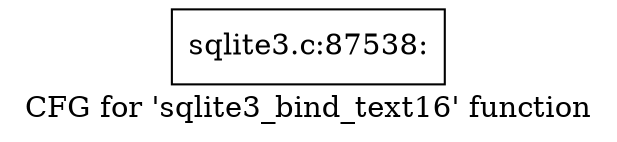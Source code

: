 digraph "CFG for 'sqlite3_bind_text16' function" {
	label="CFG for 'sqlite3_bind_text16' function";

	Node0x55c0f5cf55a0 [shape=record,label="{sqlite3.c:87538:}"];
}
